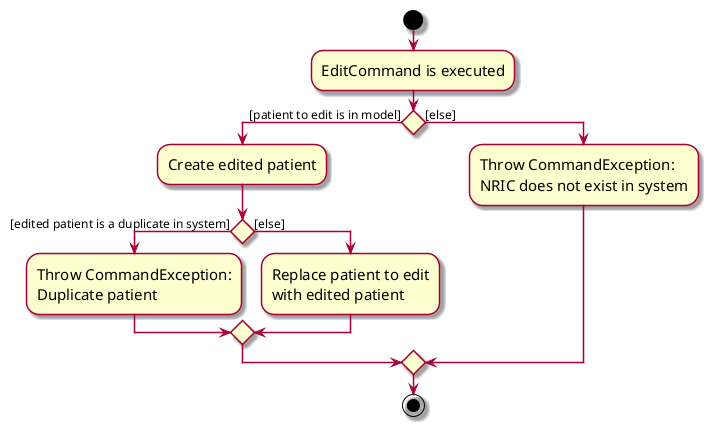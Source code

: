 @startuml
skin rose
skinparam ActivityFontSize 15
skinparam ArrowFontSize 12

start
:EditCommand is executed;
if () then ([patient to edit is in model])
    :Create edited patient;
    if () then ([edited patient is a duplicate in system])
        :Throw CommandException:
        Duplicate patient;
    else ([else])
        :Replace patient to edit
        with edited patient;
    endif
else ([else])
    :Throw CommandException:
    NRIC does not exist in system;
endif
stop

@enduml
